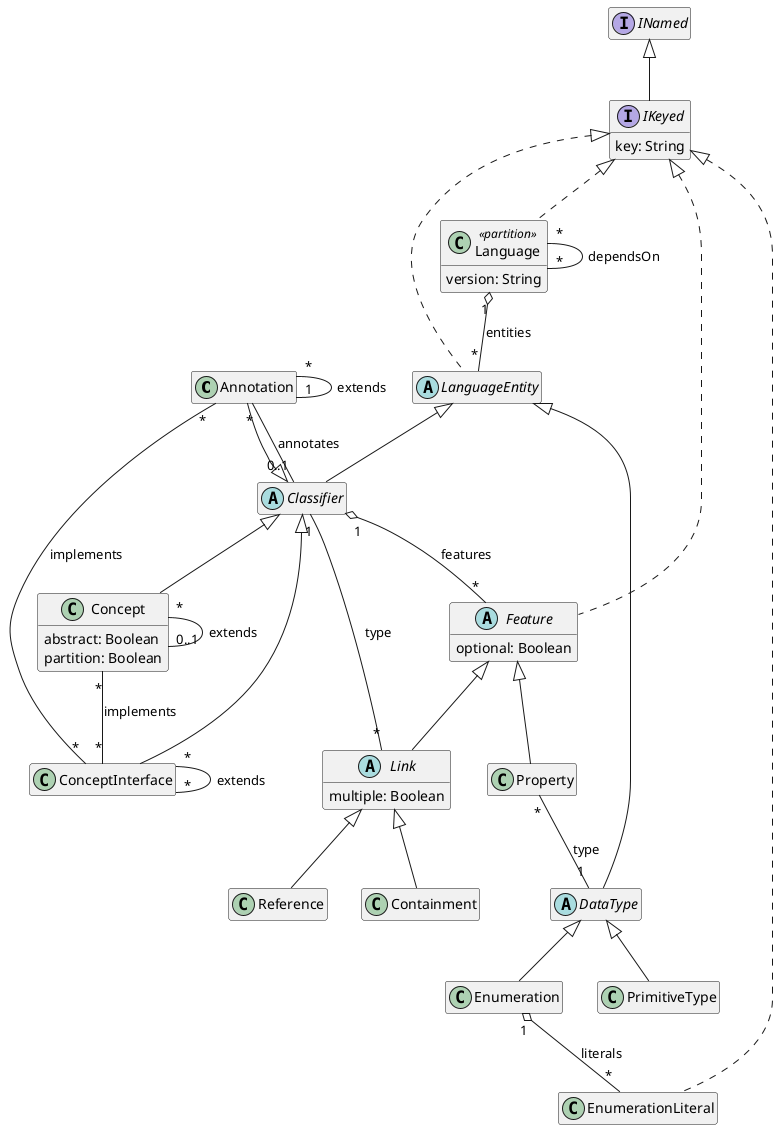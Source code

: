 @startuml
hide empty members

' qualified name: "LIonCore.M3"


class Annotation extends Classifier

abstract class Classifier extends LanguageEntity

class Concept extends Classifier {
  abstract: Boolean
  partition: Boolean
}

class ConceptInterface extends Classifier

class Containment extends Link

abstract class DataType extends LanguageEntity

class Enumeration extends DataType

class EnumerationLiteral implements IKeyed

abstract class Feature implements IKeyed {
  optional: Boolean
}

interface IKeyed extends INamed {
  key: String
}

class Language <<partition>> implements IKeyed {
  version: String
}

abstract class LanguageEntity implements IKeyed

abstract class Link extends Feature {
  multiple: Boolean
}

class PrimitiveType extends DataType

class Property extends Feature

class Reference extends Link



' relations:

Annotation "*" -- "0..1" Classifier: annotates
Annotation "*" -- "1" Annotation: extends
Annotation "*" -- "*" ConceptInterface: implements
Classifier "1" o-- "*" Feature: features
Concept "*" -- "0..1" Concept: extends
Concept "*" -- "*" ConceptInterface: implements
ConceptInterface "*" -- "*" ConceptInterface: extends


Enumeration "1" o-- "*" EnumerationLiteral: literals



Language "1" o-- "*" LanguageEntity: entities
Language "*" -- "*" Language: dependsOn

Link "*" -- "1" Classifier: type

Property "*" -- "1" DataType: type


@enduml
